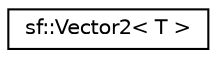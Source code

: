 digraph "Graphical Class Hierarchy"
{
  edge [fontname="Helvetica",fontsize="10",labelfontname="Helvetica",labelfontsize="10"];
  node [fontname="Helvetica",fontsize="10",shape=record];
  rankdir="LR";
  Node0 [label="sf::Vector2\< T \>",height=0.2,width=0.4,color="black", fillcolor="white", style="filled",URL="$classsf_1_1_vector2.html",tooltip="Utility template class for manipulating 2-dimensional vectors. "];
}
